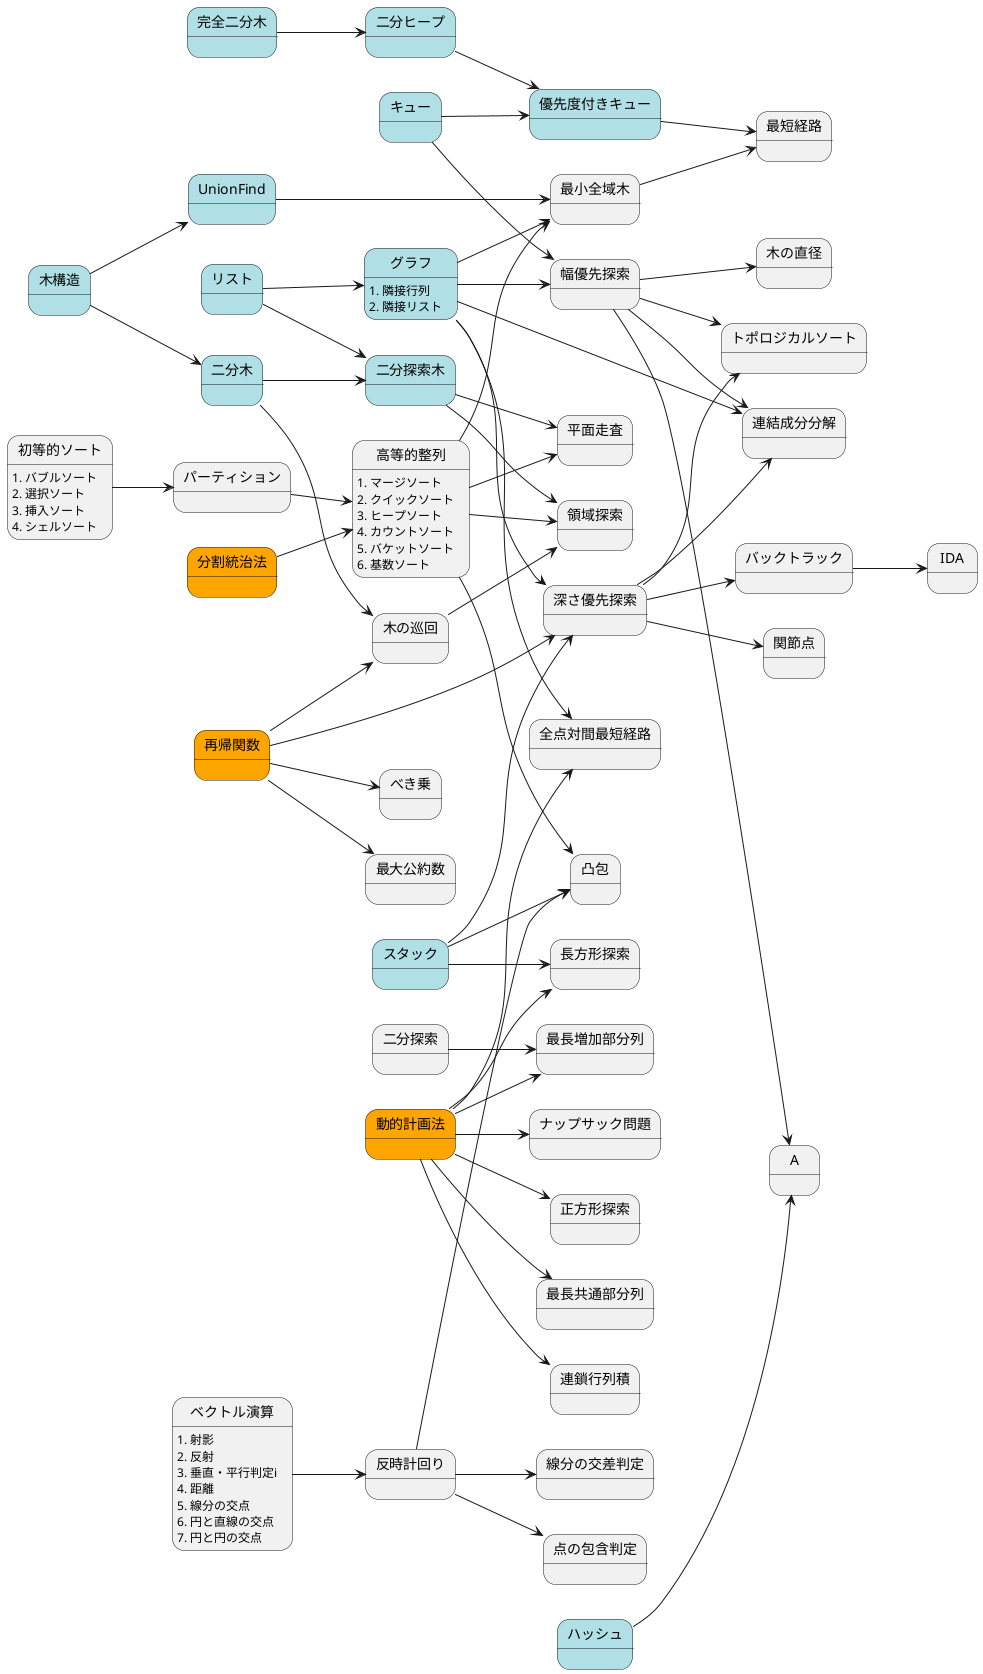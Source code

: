@startuml test
left to right direction

state 分割統治法 #Orange
state 再帰関数 #Orange
state 動的計画法 #Orange

state グラフ #PowderBlue
グラフ: 1. 隣接行列
グラフ: 2. 隣接リスト
state 木構造 #PowderBlue
state 二分木 #PowderBlue
state リスト #PowderBlue
state 二分探索木 #PowderBlue
state 完全二分木 #PowderBlue
state 二分ヒープ #PowderBlue
state 優先度付きキュー #PowderBlue
state スタック #PowderBlue
state キュー #PowderBlue
state UnionFind #PowderBlue
state ハッシュ #PowderBlue


初等的ソート: 1. バブルソート
初等的ソート: 2. 選択ソート
初等的ソート: 3. 挿入ソート
初等的ソート: 4. シェルソート

高等的整列: 1. マージソート
高等的整列: 2. クイックソート
高等的整列: 3. ヒープソート
高等的整列: 4. カウントソート
高等的整列: 5. バケットソート
高等的整列: 6. 基数ソート



ベクトル演算: 1. 射影
ベクトル演算: 2. 反射
ベクトル演算: 3. 垂直・平行判定i
ベクトル演算: 4. 距離
ベクトル演算: 5. 線分の交点
ベクトル演算: 6. 円と直線の交点
ベクトル演算: 7. 円と円の交点




' 配列 --> スタック
' 配列 --> キュー
' 配列 --> 線形探索
' 配列 --> 二分探索
' 配列 --> ハッシュ
' 配列 --> 木構造
' 配列 --> 動的計画法
' 配列 --> 完全二分木
' 配列 --> 初等的ソート
' 配列 --> グラフ
' 配列 --> 素数判定
木構造 --> 二分木
二分木 --> 二分探索木
リスト --> 二分探索木
完全二分木 --> 二分ヒープ
二分ヒープ --> 優先度付きキュー
キュー --> 優先度付きキュー
初等的ソート --> パーティション
パーティション --> 高等的整列
リスト --> グラフ
深さ優先探索 --> 連結成分分解
幅優先探索 --> 連結成分分解
最小全域木 --> 最短経路
木構造 --> UnionFind
高等的整列 --> 領域探索
木の巡回 --> 領域探索
深さ優先探索 --> 関節点
深さ優先探索 --> トポロジカルソート
幅優先探索 --> トポロジカルソート
幅優先探索 --> 木の直径
高等的整列 --> 最小全域木
二分探索 --> 最長増加部分列
深さ優先探索 --> バックトラック
バックトラック --> IDA
幅優先探索 --> A

再帰関数 --> 木の巡回
動的計画法 --> 最長共通部分列
動的計画法 --> 連鎖行列積
再帰関数 --> 深さ優先探索
分割統治法 --> 高等的整列
動的計画法 --> 全点対間最短経路
動的計画法 --> 最長増加部分列
動的計画法 --> ナップサック問題
動的計画法 --> 正方形探索
動的計画法 --> 長方形探索
再帰関数 --> 最大公約数
再帰関数 --> べき乗

スタック --> 凸包
スタック --> 深さ優先探索
スタック --> 長方形探索
グラフ --> 深さ優先探索
グラフ --> 幅優先探索
グラフ --> 連結成分分解
グラフ -->  最小全域木
グラフ --> 全点対間最短経路
キュー --> 幅優先探索
優先度付きキュー --> 最短経路
二分木 --> 木の巡回
二分探索木 --> 領域探索
二分探索木 --> 平面走査
反時計回り --> 線分の交差判定
反時計回り --> 点の包含判定
反時計回り --> 凸包
高等的整列 --> 凸包
高等的整列 --> 平面走査
ベクトル演算 --> 反時計回り
UnionFind --> 最小全域木
ハッシュ --> A


@enduml



